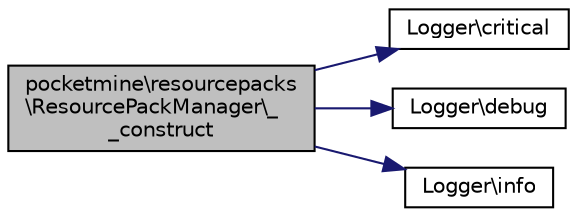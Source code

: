 digraph "pocketmine\resourcepacks\ResourcePackManager\__construct"
{
 // INTERACTIVE_SVG=YES
 // LATEX_PDF_SIZE
  edge [fontname="Helvetica",fontsize="10",labelfontname="Helvetica",labelfontsize="10"];
  node [fontname="Helvetica",fontsize="10",shape=record];
  rankdir="LR";
  Node1 [label="pocketmine\\resourcepacks\l\\ResourcePackManager\\_\l_construct",height=0.2,width=0.4,color="black", fillcolor="grey75", style="filled", fontcolor="black",tooltip=" "];
  Node1 -> Node2 [color="midnightblue",fontsize="10",style="solid",fontname="Helvetica"];
  Node2 [label="Logger\\critical",height=0.2,width=0.4,color="black", fillcolor="white", style="filled",URL="$d4/d00/interface_logger.html#ab3bd0b53727682715458c676943f8e98",tooltip=" "];
  Node1 -> Node3 [color="midnightblue",fontsize="10",style="solid",fontname="Helvetica"];
  Node3 [label="Logger\\debug",height=0.2,width=0.4,color="black", fillcolor="white", style="filled",URL="$d4/d00/interface_logger.html#a292490915449087879e8250c5d66bfd2",tooltip=" "];
  Node1 -> Node4 [color="midnightblue",fontsize="10",style="solid",fontname="Helvetica"];
  Node4 [label="Logger\\info",height=0.2,width=0.4,color="black", fillcolor="white", style="filled",URL="$d4/d00/interface_logger.html#aa4d33ee7970ea31d82718dec8e1be1f9",tooltip=" "];
}
